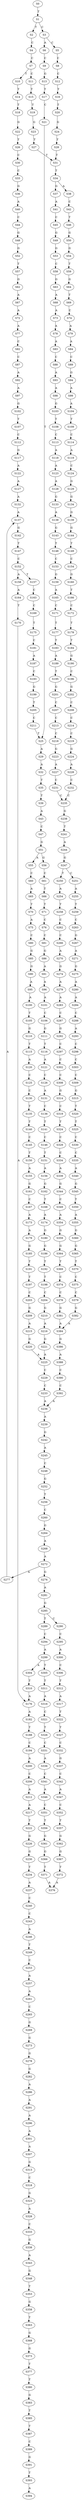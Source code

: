 strict digraph  {
	S0 -> S1 [ label = T ];
	S1 -> S2 [ label = T ];
	S1 -> S3 [ label = C ];
	S2 -> S4 [ label = C ];
	S3 -> S5 [ label = C ];
	S3 -> S6 [ label = A ];
	S4 -> S7 [ label = C ];
	S5 -> S8 [ label = C ];
	S6 -> S9 [ label = C ];
	S7 -> S10 [ label = T ];
	S7 -> S11 [ label = C ];
	S8 -> S12 [ label = C ];
	S9 -> S13 [ label = G ];
	S10 -> S14 [ label = T ];
	S11 -> S15 [ label = T ];
	S12 -> S16 [ label = T ];
	S13 -> S17 [ label = T ];
	S14 -> S18 [ label = T ];
	S15 -> S19 [ label = T ];
	S16 -> S20 [ label = T ];
	S17 -> S21 [ label = C ];
	S18 -> S22 [ label = G ];
	S19 -> S23 [ label = G ];
	S20 -> S24 [ label = G ];
	S21 -> S25 [ label = T ];
	S22 -> S26 [ label = T ];
	S23 -> S27 [ label = T ];
	S24 -> S28 [ label = T ];
	S25 -> S29 [ label = A ];
	S26 -> S30 [ label = C ];
	S27 -> S31 [ label = T ];
	S28 -> S31 [ label = T ];
	S29 -> S32 [ label = A ];
	S30 -> S33 [ label = C ];
	S31 -> S34 [ label = T ];
	S32 -> S35 [ label = T ];
	S33 -> S36 [ label = G ];
	S34 -> S37 [ label = G ];
	S34 -> S38 [ label = A ];
	S35 -> S39 [ label = T ];
	S36 -> S40 [ label = A ];
	S37 -> S41 [ label = A ];
	S38 -> S42 [ label = C ];
	S39 -> S43 [ label = A ];
	S40 -> S44 [ label = C ];
	S41 -> S45 [ label = C ];
	S42 -> S46 [ label = T ];
	S43 -> S47 [ label = C ];
	S44 -> S48 [ label = G ];
	S45 -> S49 [ label = G ];
	S46 -> S50 [ label = G ];
	S47 -> S51 [ label = G ];
	S48 -> S52 [ label = G ];
	S49 -> S53 [ label = G ];
	S50 -> S54 [ label = G ];
	S51 -> S55 [ label = A ];
	S51 -> S56 [ label = G ];
	S52 -> S57 [ label = T ];
	S53 -> S58 [ label = C ];
	S54 -> S59 [ label = T ];
	S55 -> S60 [ label = C ];
	S56 -> S61 [ label = C ];
	S57 -> S62 [ label = G ];
	S58 -> S63 [ label = G ];
	S59 -> S64 [ label = G ];
	S60 -> S65 [ label = A ];
	S61 -> S66 [ label = T ];
	S62 -> S67 [ label = A ];
	S63 -> S68 [ label = A ];
	S64 -> S69 [ label = T ];
	S65 -> S70 [ label = T ];
	S66 -> S71 [ label = T ];
	S67 -> S72 [ label = A ];
	S68 -> S73 [ label = A ];
	S69 -> S74 [ label = C ];
	S70 -> S75 [ label = A ];
	S71 -> S76 [ label = C ];
	S72 -> S77 [ label = A ];
	S73 -> S78 [ label = A ];
	S74 -> S79 [ label = A ];
	S75 -> S80 [ label = C ];
	S76 -> S81 [ label = C ];
	S77 -> S82 [ label = C ];
	S78 -> S83 [ label = A ];
	S79 -> S84 [ label = A ];
	S80 -> S85 [ label = G ];
	S81 -> S86 [ label = G ];
	S82 -> S87 [ label = C ];
	S83 -> S88 [ label = C ];
	S84 -> S89 [ label = C ];
	S85 -> S90 [ label = G ];
	S86 -> S91 [ label = A ];
	S87 -> S92 [ label = A ];
	S88 -> S93 [ label = A ];
	S89 -> S94 [ label = G ];
	S90 -> S95 [ label = A ];
	S91 -> S96 [ label = A ];
	S92 -> S97 [ label = A ];
	S93 -> S98 [ label = A ];
	S94 -> S99 [ label = A ];
	S95 -> S100 [ label = A ];
	S96 -> S101 [ label = A ];
	S97 -> S102 [ label = G ];
	S98 -> S103 [ label = G ];
	S99 -> S104 [ label = A ];
	S100 -> S105 [ label = T ];
	S101 -> S106 [ label = C ];
	S102 -> S107 [ label = T ];
	S103 -> S108 [ label = T ];
	S104 -> S109 [ label = T ];
	S105 -> S110 [ label = G ];
	S106 -> S111 [ label = G ];
	S107 -> S112 [ label = C ];
	S108 -> S113 [ label = C ];
	S109 -> S114 [ label = C ];
	S110 -> S115 [ label = T ];
	S111 -> S116 [ label = T ];
	S112 -> S117 [ label = G ];
	S113 -> S118 [ label = A ];
	S114 -> S119 [ label = A ];
	S115 -> S120 [ label = A ];
	S116 -> S121 [ label = A ];
	S117 -> S122 [ label = A ];
	S118 -> S123 [ label = A ];
	S119 -> S124 [ label = C ];
	S120 -> S125 [ label = C ];
	S121 -> S126 [ label = C ];
	S122 -> S127 [ label = A ];
	S123 -> S128 [ label = A ];
	S124 -> S129 [ label = G ];
	S125 -> S130 [ label = C ];
	S126 -> S131 [ label = A ];
	S127 -> S132 [ label = A ];
	S128 -> S133 [ label = G ];
	S129 -> S134 [ label = G ];
	S130 -> S135 [ label = T ];
	S131 -> S136 [ label = C ];
	S132 -> S137 [ label = A ];
	S133 -> S138 [ label = A ];
	S134 -> S139 [ label = G ];
	S135 -> S140 [ label = T ];
	S136 -> S141 [ label = T ];
	S137 -> S142 [ label = G ];
	S138 -> S143 [ label = G ];
	S139 -> S144 [ label = G ];
	S140 -> S145 [ label = C ];
	S141 -> S146 [ label = C ];
	S142 -> S147 [ label = T ];
	S143 -> S148 [ label = T ];
	S144 -> S149 [ label = T ];
	S145 -> S150 [ label = T ];
	S146 -> S151 [ label = T ];
	S147 -> S152 [ label = C ];
	S148 -> S153 [ label = C ];
	S149 -> S154 [ label = C ];
	S150 -> S155 [ label = A ];
	S151 -> S156 [ label = A ];
	S152 -> S157 [ label = T ];
	S152 -> S158 [ label = A ];
	S153 -> S159 [ label = G ];
	S154 -> S160 [ label = G ];
	S155 -> S161 [ label = G ];
	S156 -> S162 [ label = G ];
	S157 -> S163 [ label = C ];
	S158 -> S164 [ label = A ];
	S159 -> S165 [ label = A ];
	S160 -> S166 [ label = T ];
	S161 -> S167 [ label = C ];
	S162 -> S168 [ label = T ];
	S163 -> S169 [ label = C ];
	S164 -> S170 [ label = T ];
	S165 -> S171 [ label = C ];
	S166 -> S172 [ label = C ];
	S167 -> S173 [ label = A ];
	S168 -> S174 [ label = A ];
	S169 -> S175 [ label = T ];
	S170 -> S176 [ label = A ];
	S171 -> S177 [ label = T ];
	S172 -> S178 [ label = T ];
	S173 -> S179 [ label = A ];
	S174 -> S180 [ label = G ];
	S175 -> S181 [ label = C ];
	S176 -> S182 [ label = A ];
	S177 -> S183 [ label = T ];
	S178 -> S184 [ label = T ];
	S179 -> S185 [ label = G ];
	S180 -> S186 [ label = G ];
	S181 -> S187 [ label = A ];
	S182 -> S188 [ label = T ];
	S183 -> S189 [ label = A ];
	S184 -> S190 [ label = G ];
	S185 -> S191 [ label = T ];
	S186 -> S192 [ label = T ];
	S187 -> S193 [ label = C ];
	S188 -> S194 [ label = C ];
	S189 -> S195 [ label = T ];
	S190 -> S196 [ label = C ];
	S191 -> S197 [ label = T ];
	S192 -> S198 [ label = T ];
	S193 -> S199 [ label = G ];
	S194 -> S200 [ label = A ];
	S195 -> S201 [ label = G ];
	S196 -> S202 [ label = G ];
	S197 -> S203 [ label = C ];
	S198 -> S204 [ label = C ];
	S199 -> S205 [ label = T ];
	S200 -> S206 [ label = C ];
	S201 -> S207 [ label = C ];
	S202 -> S208 [ label = C ];
	S203 -> S209 [ label = G ];
	S204 -> S210 [ label = G ];
	S205 -> S211 [ label = C ];
	S206 -> S212 [ label = A ];
	S207 -> S213 [ label = C ];
	S208 -> S214 [ label = C ];
	S209 -> S215 [ label = A ];
	S210 -> S216 [ label = A ];
	S211 -> S25 [ label = T ];
	S212 -> S217 [ label = A ];
	S213 -> S218 [ label = C ];
	S214 -> S219 [ label = C ];
	S215 -> S220 [ label = G ];
	S216 -> S221 [ label = G ];
	S217 -> S222 [ label = T ];
	S218 -> S223 [ label = G ];
	S219 -> S224 [ label = G ];
	S220 -> S225 [ label = A ];
	S221 -> S225 [ label = A ];
	S222 -> S226 [ label = G ];
	S223 -> S227 [ label = A ];
	S224 -> S228 [ label = A ];
	S225 -> S229 [ label = C ];
	S226 -> S230 [ label = G ];
	S227 -> S231 [ label = C ];
	S228 -> S232 [ label = C ];
	S229 -> S233 [ label = C ];
	S230 -> S234 [ label = T ];
	S231 -> S235 [ label = C ];
	S232 -> S235 [ label = C ];
	S233 -> S236 [ label = A ];
	S234 -> S237 [ label = A ];
	S235 -> S238 [ label = G ];
	S236 -> S239 [ label = A ];
	S237 -> S240 [ label = C ];
	S238 -> S241 [ label = T ];
	S239 -> S242 [ label = G ];
	S240 -> S243 [ label = C ];
	S241 -> S244 [ label = A ];
	S242 -> S245 [ label = A ];
	S243 -> S246 [ label = A ];
	S244 -> S247 [ label = G ];
	S245 -> S248 [ label = C ];
	S246 -> S249 [ label = T ];
	S247 -> S250 [ label = T ];
	S247 -> S251 [ label = C ];
	S248 -> S252 [ label = G ];
	S249 -> S253 [ label = C ];
	S250 -> S254 [ label = A ];
	S251 -> S255 [ label = A ];
	S252 -> S256 [ label = T ];
	S253 -> S257 [ label = A ];
	S254 -> S258 [ label = T ];
	S255 -> S259 [ label = T ];
	S256 -> S260 [ label = C ];
	S257 -> S261 [ label = A ];
	S258 -> S262 [ label = C ];
	S259 -> S263 [ label = C ];
	S260 -> S264 [ label = G ];
	S261 -> S265 [ label = C ];
	S262 -> S266 [ label = C ];
	S263 -> S267 [ label = G ];
	S264 -> S268 [ label = A ];
	S265 -> S269 [ label = G ];
	S266 -> S270 [ label = A ];
	S267 -> S271 [ label = A ];
	S268 -> S272 [ label = A ];
	S269 -> S273 [ label = G ];
	S270 -> S274 [ label = G ];
	S271 -> S275 [ label = G ];
	S272 -> S276 [ label = G ];
	S272 -> S277 [ label = A ];
	S273 -> S278 [ label = G ];
	S274 -> S279 [ label = A ];
	S275 -> S280 [ label = A ];
	S276 -> S281 [ label = A ];
	S277 -> S137 [ label = A ];
	S278 -> S282 [ label = G ];
	S279 -> S283 [ label = A ];
	S280 -> S284 [ label = A ];
	S281 -> S285 [ label = G ];
	S282 -> S286 [ label = A ];
	S283 -> S287 [ label = C ];
	S284 -> S288 [ label = C ];
	S285 -> S289 [ label = T ];
	S285 -> S290 [ label = C ];
	S286 -> S291 [ label = A ];
	S287 -> S292 [ label = G ];
	S288 -> S293 [ label = A ];
	S289 -> S294 [ label = C ];
	S290 -> S295 [ label = C ];
	S291 -> S296 [ label = A ];
	S292 -> S297 [ label = C ];
	S293 -> S298 [ label = C ];
	S294 -> S299 [ label = A ];
	S295 -> S300 [ label = A ];
	S296 -> S301 [ label = A ];
	S297 -> S302 [ label = C ];
	S298 -> S303 [ label = C ];
	S299 -> S304 [ label = A ];
	S299 -> S305 [ label = T ];
	S300 -> S306 [ label = C ];
	S301 -> S307 [ label = A ];
	S302 -> S308 [ label = C ];
	S303 -> S309 [ label = C ];
	S304 -> S310 [ label = T ];
	S305 -> S311 [ label = T ];
	S306 -> S312 [ label = T ];
	S307 -> S313 [ label = G ];
	S308 -> S314 [ label = G ];
	S309 -> S315 [ label = G ];
	S310 -> S176 [ label = A ];
	S311 -> S316 [ label = A ];
	S312 -> S317 [ label = A ];
	S313 -> S318 [ label = C ];
	S314 -> S319 [ label = C ];
	S315 -> S320 [ label = T ];
	S316 -> S321 [ label = C ];
	S317 -> S322 [ label = T ];
	S318 -> S323 [ label = G ];
	S319 -> S324 [ label = T ];
	S320 -> S325 [ label = T ];
	S321 -> S326 [ label = T ];
	S322 -> S327 [ label = T ];
	S323 -> S328 [ label = A ];
	S324 -> S329 [ label = C ];
	S325 -> S330 [ label = C ];
	S326 -> S331 [ label = C ];
	S327 -> S332 [ label = C ];
	S328 -> S333 [ label = C ];
	S329 -> S334 [ label = C ];
	S330 -> S335 [ label = C ];
	S331 -> S336 [ label = A ];
	S332 -> S337 [ label = G ];
	S333 -> S338 [ label = G ];
	S334 -> S339 [ label = A ];
	S335 -> S340 [ label = A ];
	S336 -> S341 [ label = C ];
	S337 -> S342 [ label = C ];
	S338 -> S343 [ label = A ];
	S339 -> S344 [ label = G ];
	S340 -> S345 [ label = G ];
	S341 -> S346 [ label = A ];
	S342 -> S347 [ label = A ];
	S343 -> S348 [ label = G ];
	S344 -> S349 [ label = C ];
	S345 -> S350 [ label = T ];
	S346 -> S351 [ label = C ];
	S347 -> S352 [ label = C ];
	S348 -> S353 [ label = T ];
	S349 -> S354 [ label = A ];
	S350 -> S355 [ label = A ];
	S351 -> S356 [ label = T ];
	S352 -> S357 [ label = T ];
	S353 -> S358 [ label = G ];
	S354 -> S359 [ label = G ];
	S355 -> S360 [ label = G ];
	S356 -> S361 [ label = G ];
	S357 -> S362 [ label = G ];
	S358 -> S363 [ label = T ];
	S359 -> S364 [ label = G ];
	S360 -> S365 [ label = G ];
	S361 -> S366 [ label = G ];
	S362 -> S367 [ label = G ];
	S363 -> S368 [ label = G ];
	S364 -> S369 [ label = T ];
	S365 -> S370 [ label = T ];
	S366 -> S371 [ label = T ];
	S367 -> S372 [ label = T ];
	S368 -> S373 [ label = G ];
	S369 -> S374 [ label = C ];
	S370 -> S375 [ label = C ];
	S371 -> S376 [ label = A ];
	S372 -> S376 [ label = A ];
	S373 -> S377 [ label = T ];
	S374 -> S378 [ label = C ];
	S375 -> S379 [ label = C ];
	S377 -> S380 [ label = T ];
	S378 -> S381 [ label = G ];
	S379 -> S382 [ label = G ];
	S380 -> S383 [ label = G ];
	S381 -> S384 [ label = A ];
	S382 -> S384 [ label = A ];
	S383 -> S385 [ label = T ];
	S384 -> S386 [ label = G ];
	S385 -> S387 [ label = T ];
	S386 -> S388 [ label = A ];
	S387 -> S389 [ label = C ];
	S388 -> S390 [ label = C ];
	S389 -> S391 [ label = G ];
	S390 -> S392 [ label = C ];
	S391 -> S393 [ label = T ];
	S392 -> S236 [ label = A ];
	S393 -> S394 [ label = A ];
}
